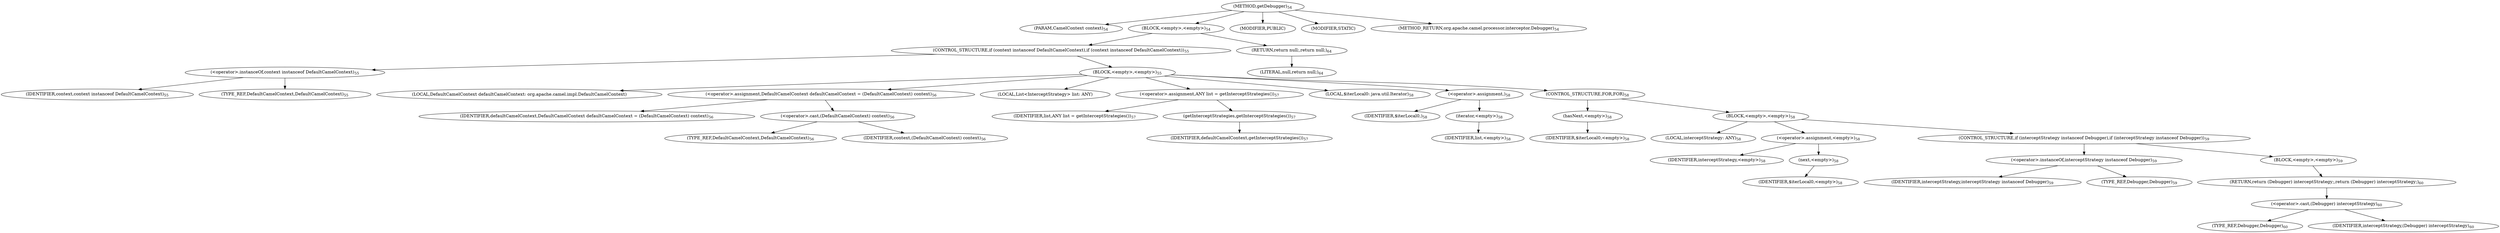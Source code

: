 digraph "getDebugger" {  
"52" [label = <(METHOD,getDebugger)<SUB>54</SUB>> ]
"53" [label = <(PARAM,CamelContext context)<SUB>54</SUB>> ]
"54" [label = <(BLOCK,&lt;empty&gt;,&lt;empty&gt;)<SUB>54</SUB>> ]
"55" [label = <(CONTROL_STRUCTURE,if (context instanceof DefaultCamelContext),if (context instanceof DefaultCamelContext))<SUB>55</SUB>> ]
"56" [label = <(&lt;operator&gt;.instanceOf,context instanceof DefaultCamelContext)<SUB>55</SUB>> ]
"57" [label = <(IDENTIFIER,context,context instanceof DefaultCamelContext)<SUB>55</SUB>> ]
"58" [label = <(TYPE_REF,DefaultCamelContext,DefaultCamelContext)<SUB>55</SUB>> ]
"59" [label = <(BLOCK,&lt;empty&gt;,&lt;empty&gt;)<SUB>55</SUB>> ]
"60" [label = <(LOCAL,DefaultCamelContext defaultCamelContext: org.apache.camel.impl.DefaultCamelContext)> ]
"61" [label = <(&lt;operator&gt;.assignment,DefaultCamelContext defaultCamelContext = (DefaultCamelContext) context)<SUB>56</SUB>> ]
"62" [label = <(IDENTIFIER,defaultCamelContext,DefaultCamelContext defaultCamelContext = (DefaultCamelContext) context)<SUB>56</SUB>> ]
"63" [label = <(&lt;operator&gt;.cast,(DefaultCamelContext) context)<SUB>56</SUB>> ]
"64" [label = <(TYPE_REF,DefaultCamelContext,DefaultCamelContext)<SUB>56</SUB>> ]
"65" [label = <(IDENTIFIER,context,(DefaultCamelContext) context)<SUB>56</SUB>> ]
"66" [label = <(LOCAL,List&lt;InterceptStrategy&gt; list: ANY)> ]
"67" [label = <(&lt;operator&gt;.assignment,ANY list = getInterceptStrategies())<SUB>57</SUB>> ]
"68" [label = <(IDENTIFIER,list,ANY list = getInterceptStrategies())<SUB>57</SUB>> ]
"69" [label = <(getInterceptStrategies,getInterceptStrategies())<SUB>57</SUB>> ]
"70" [label = <(IDENTIFIER,defaultCamelContext,getInterceptStrategies())<SUB>57</SUB>> ]
"71" [label = <(LOCAL,$iterLocal0: java.util.Iterator)<SUB>58</SUB>> ]
"72" [label = <(&lt;operator&gt;.assignment,)<SUB>58</SUB>> ]
"73" [label = <(IDENTIFIER,$iterLocal0,)<SUB>58</SUB>> ]
"74" [label = <(iterator,&lt;empty&gt;)<SUB>58</SUB>> ]
"75" [label = <(IDENTIFIER,list,&lt;empty&gt;)<SUB>58</SUB>> ]
"76" [label = <(CONTROL_STRUCTURE,FOR,FOR)<SUB>58</SUB>> ]
"77" [label = <(hasNext,&lt;empty&gt;)<SUB>58</SUB>> ]
"78" [label = <(IDENTIFIER,$iterLocal0,&lt;empty&gt;)<SUB>58</SUB>> ]
"79" [label = <(BLOCK,&lt;empty&gt;,&lt;empty&gt;)<SUB>58</SUB>> ]
"80" [label = <(LOCAL,interceptStrategy: ANY)<SUB>58</SUB>> ]
"81" [label = <(&lt;operator&gt;.assignment,&lt;empty&gt;)<SUB>58</SUB>> ]
"82" [label = <(IDENTIFIER,interceptStrategy,&lt;empty&gt;)<SUB>58</SUB>> ]
"83" [label = <(next,&lt;empty&gt;)<SUB>58</SUB>> ]
"84" [label = <(IDENTIFIER,$iterLocal0,&lt;empty&gt;)<SUB>58</SUB>> ]
"85" [label = <(CONTROL_STRUCTURE,if (interceptStrategy instanceof Debugger),if (interceptStrategy instanceof Debugger))<SUB>59</SUB>> ]
"86" [label = <(&lt;operator&gt;.instanceOf,interceptStrategy instanceof Debugger)<SUB>59</SUB>> ]
"87" [label = <(IDENTIFIER,interceptStrategy,interceptStrategy instanceof Debugger)<SUB>59</SUB>> ]
"88" [label = <(TYPE_REF,Debugger,Debugger)<SUB>59</SUB>> ]
"89" [label = <(BLOCK,&lt;empty&gt;,&lt;empty&gt;)<SUB>59</SUB>> ]
"90" [label = <(RETURN,return (Debugger) interceptStrategy;,return (Debugger) interceptStrategy;)<SUB>60</SUB>> ]
"91" [label = <(&lt;operator&gt;.cast,(Debugger) interceptStrategy)<SUB>60</SUB>> ]
"92" [label = <(TYPE_REF,Debugger,Debugger)<SUB>60</SUB>> ]
"93" [label = <(IDENTIFIER,interceptStrategy,(Debugger) interceptStrategy)<SUB>60</SUB>> ]
"94" [label = <(RETURN,return null;,return null;)<SUB>64</SUB>> ]
"95" [label = <(LITERAL,null,return null;)<SUB>64</SUB>> ]
"96" [label = <(MODIFIER,PUBLIC)> ]
"97" [label = <(MODIFIER,STATIC)> ]
"98" [label = <(METHOD_RETURN,org.apache.camel.processor.interceptor.Debugger)<SUB>54</SUB>> ]
  "52" -> "53" 
  "52" -> "54" 
  "52" -> "96" 
  "52" -> "97" 
  "52" -> "98" 
  "54" -> "55" 
  "54" -> "94" 
  "55" -> "56" 
  "55" -> "59" 
  "56" -> "57" 
  "56" -> "58" 
  "59" -> "60" 
  "59" -> "61" 
  "59" -> "66" 
  "59" -> "67" 
  "59" -> "71" 
  "59" -> "72" 
  "59" -> "76" 
  "61" -> "62" 
  "61" -> "63" 
  "63" -> "64" 
  "63" -> "65" 
  "67" -> "68" 
  "67" -> "69" 
  "69" -> "70" 
  "72" -> "73" 
  "72" -> "74" 
  "74" -> "75" 
  "76" -> "77" 
  "76" -> "79" 
  "77" -> "78" 
  "79" -> "80" 
  "79" -> "81" 
  "79" -> "85" 
  "81" -> "82" 
  "81" -> "83" 
  "83" -> "84" 
  "85" -> "86" 
  "85" -> "89" 
  "86" -> "87" 
  "86" -> "88" 
  "89" -> "90" 
  "90" -> "91" 
  "91" -> "92" 
  "91" -> "93" 
  "94" -> "95" 
}
